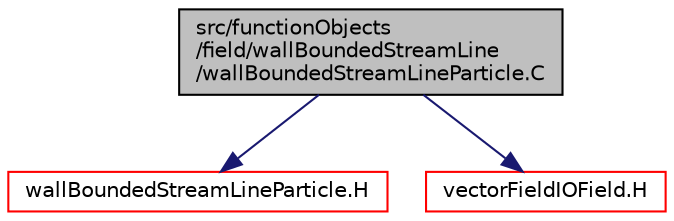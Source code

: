 digraph "src/functionObjects/field/wallBoundedStreamLine/wallBoundedStreamLineParticle.C"
{
  bgcolor="transparent";
  edge [fontname="Helvetica",fontsize="10",labelfontname="Helvetica",labelfontsize="10"];
  node [fontname="Helvetica",fontsize="10",shape=record];
  Node1 [label="src/functionObjects\l/field/wallBoundedStreamLine\l/wallBoundedStreamLineParticle.C",height=0.2,width=0.4,color="black", fillcolor="grey75", style="filled", fontcolor="black"];
  Node1 -> Node2 [color="midnightblue",fontsize="10",style="solid",fontname="Helvetica"];
  Node2 [label="wallBoundedStreamLineParticle.H",height=0.2,width=0.4,color="red",URL="$a06422.html"];
  Node1 -> Node3 [color="midnightblue",fontsize="10",style="solid",fontname="Helvetica"];
  Node3 [label="vectorFieldIOField.H",height=0.2,width=0.4,color="red",URL="$a08321.html"];
}
